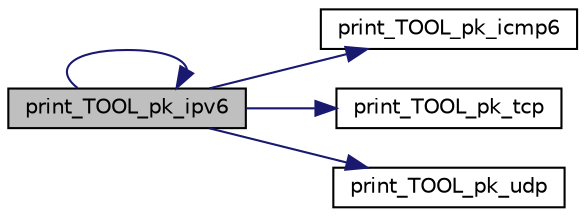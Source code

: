 digraph "print_TOOL_pk_ipv6"
{
 // LATEX_PDF_SIZE
  edge [fontname="Helvetica",fontsize="10",labelfontname="Helvetica",labelfontsize="10"];
  node [fontname="Helvetica",fontsize="10",shape=record];
  rankdir="LR";
  Node1 [label="print_TOOL_pk_ipv6",height=0.2,width=0.4,color="black", fillcolor="grey75", style="filled", fontcolor="black",tooltip=" "];
  Node1 -> Node2 [color="midnightblue",fontsize="10",style="solid",fontname="Helvetica"];
  Node2 [label="print_TOOL_pk_icmp6",height=0.2,width=0.4,color="black", fillcolor="white", style="filled",URL="$group__em.html#ga58b9150fdcf5e6ec819db140bfaa829a",tooltip=" "];
  Node1 -> Node1 [color="midnightblue",fontsize="10",style="solid",fontname="Helvetica"];
  Node1 -> Node3 [color="midnightblue",fontsize="10",style="solid",fontname="Helvetica"];
  Node3 [label="print_TOOL_pk_tcp",height=0.2,width=0.4,color="black", fillcolor="white", style="filled",URL="$LITE_2tool_8c.html#ab804373425166658a0c0f795469bfb83",tooltip=" "];
  Node1 -> Node4 [color="midnightblue",fontsize="10",style="solid",fontname="Helvetica"];
  Node4 [label="print_TOOL_pk_udp",height=0.2,width=0.4,color="black", fillcolor="white", style="filled",URL="$LITE_2tool_8c.html#a2a519996aa30425fabff0ce767e18642",tooltip=" "];
}
